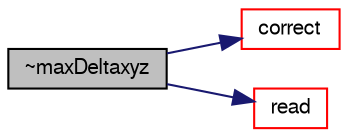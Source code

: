 digraph "~maxDeltaxyz"
{
  bgcolor="transparent";
  edge [fontname="FreeSans",fontsize="10",labelfontname="FreeSans",labelfontsize="10"];
  node [fontname="FreeSans",fontsize="10",shape=record];
  rankdir="LR";
  Node355 [label="~maxDeltaxyz",height=0.2,width=0.4,color="black", fillcolor="grey75", style="filled", fontcolor="black"];
  Node355 -> Node356 [color="midnightblue",fontsize="10",style="solid",fontname="FreeSans"];
  Node356 [label="correct",height=0.2,width=0.4,color="red",URL="$a31114.html#a3ae44b28050c3aa494c1d8e18cf618c1"];
  Node355 -> Node704 [color="midnightblue",fontsize="10",style="solid",fontname="FreeSans"];
  Node704 [label="read",height=0.2,width=0.4,color="red",URL="$a31114.html#aa9b8764750bd9ff67ca32b6551dc7847",tooltip="Read the LESdelta dictionary. "];
}
